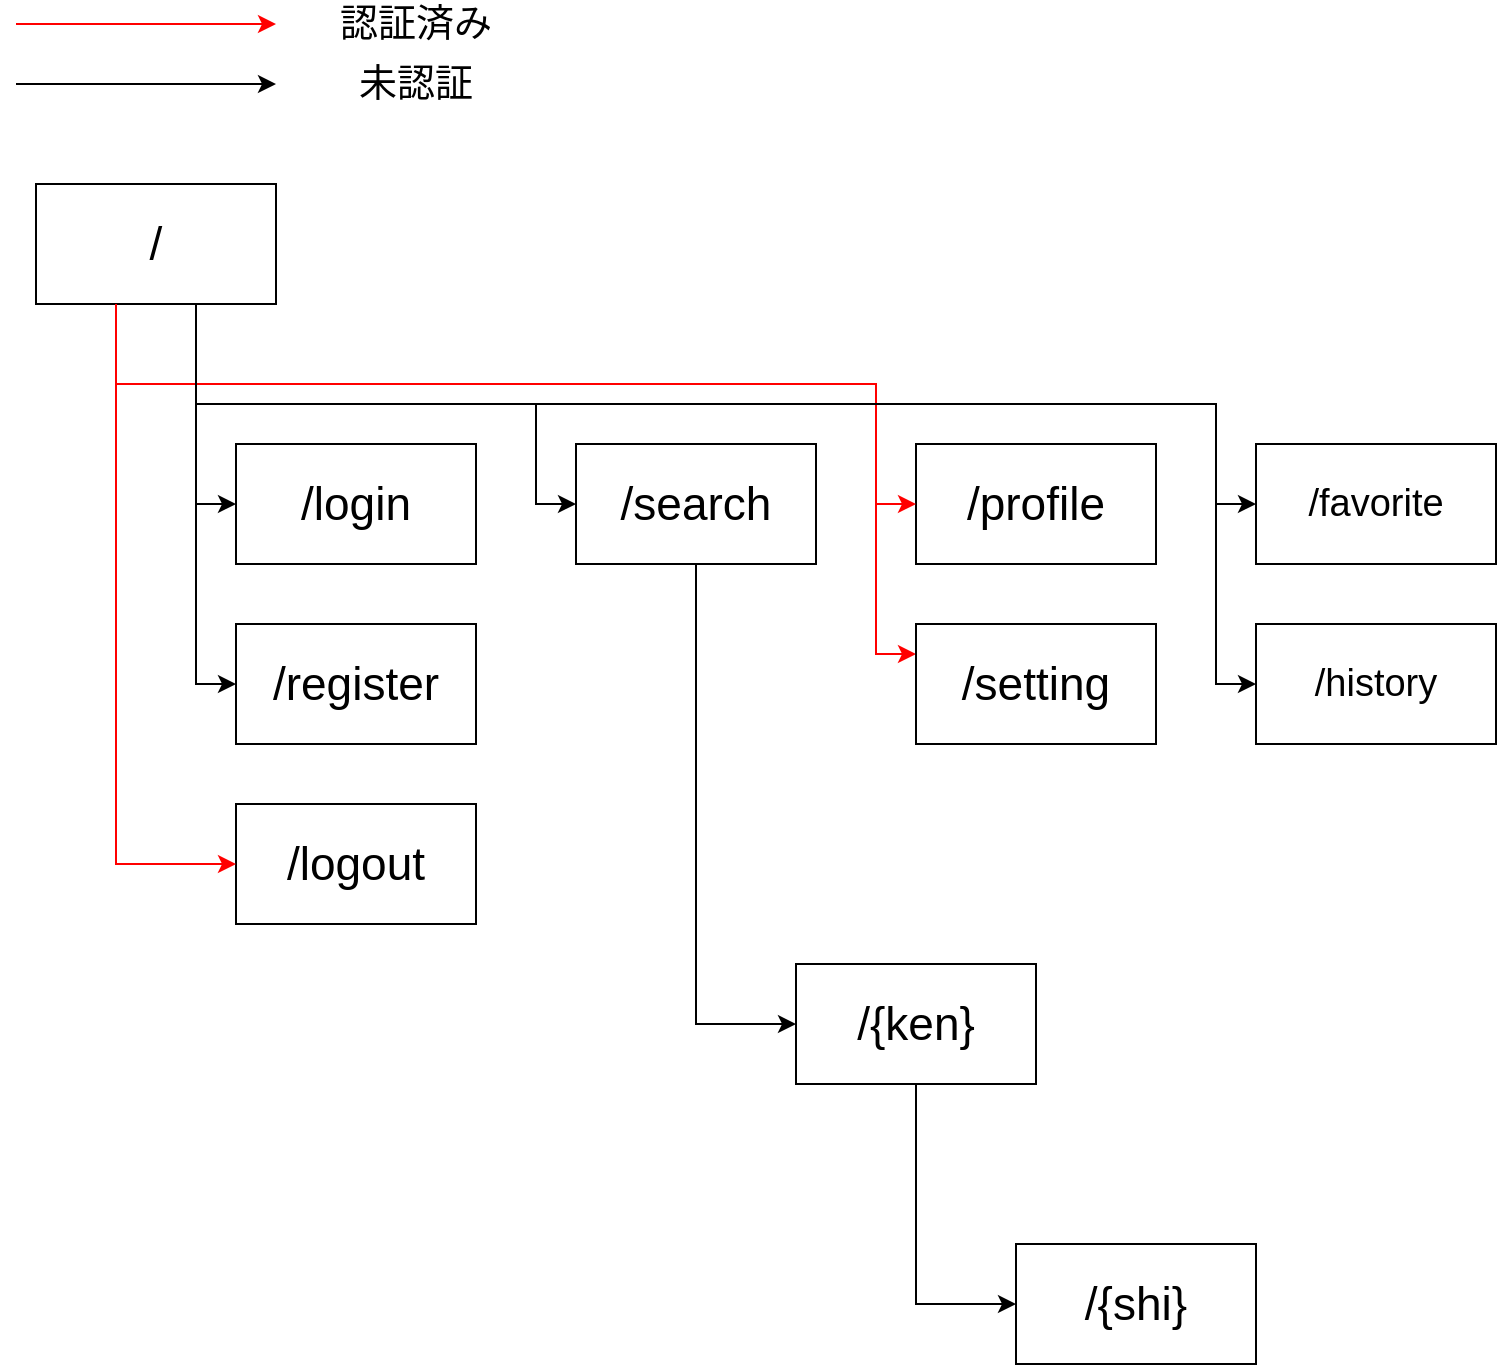<mxfile version="13.9.5" type="device"><diagram id="hrqglwxccCYZTNkTXVV-" name="ページ1"><mxGraphModel dx="1021" dy="628" grid="1" gridSize="10" guides="1" tooltips="1" connect="1" arrows="1" fold="1" page="1" pageScale="1" pageWidth="827" pageHeight="1169" math="0" shadow="0"><root><mxCell id="0"/><mxCell id="1" parent="0"/><mxCell id="u6GcX_fswph-8KCYKZDk-29" style="edgeStyle=orthogonalEdgeStyle;rounded=0;orthogonalLoop=1;jettySize=auto;html=1;entryX=0;entryY=0.5;entryDx=0;entryDy=0;fontSize=23;" edge="1" parent="1" source="u6GcX_fswph-8KCYKZDk-19" target="u6GcX_fswph-8KCYKZDk-26"><mxGeometry relative="1" as="geometry"><Array as="points"><mxPoint x="210" y="270"/></Array></mxGeometry></mxCell><mxCell id="u6GcX_fswph-8KCYKZDk-38" value="" style="edgeStyle=orthogonalEdgeStyle;rounded=0;orthogonalLoop=1;jettySize=auto;html=1;strokeColor=#FF0000;fontSize=19;entryX=0;entryY=0.25;entryDx=0;entryDy=0;" edge="1" parent="1" target="u6GcX_fswph-8KCYKZDk-22"><mxGeometry relative="1" as="geometry"><mxPoint x="170" y="170" as="sourcePoint"/><Array as="points"><mxPoint x="170" y="210"/><mxPoint x="550" y="210"/><mxPoint x="550" y="345"/></Array></mxGeometry></mxCell><mxCell id="u6GcX_fswph-8KCYKZDk-19" value="/" style="rounded=0;whiteSpace=wrap;html=1;fontSize=23;" vertex="1" parent="1"><mxGeometry x="130" y="110" width="120" height="60" as="geometry"/></mxCell><mxCell id="u6GcX_fswph-8KCYKZDk-22" value="/setting" style="rounded=0;whiteSpace=wrap;html=1;fontSize=23;" vertex="1" parent="1"><mxGeometry x="570" y="330" width="120" height="60" as="geometry"/></mxCell><mxCell id="u6GcX_fswph-8KCYKZDk-23" value="/profile" style="rounded=0;whiteSpace=wrap;html=1;fontSize=23;" vertex="1" parent="1"><mxGeometry x="570" y="240" width="120" height="60" as="geometry"/></mxCell><mxCell id="u6GcX_fswph-8KCYKZDk-24" value="/favorite" style="rounded=0;whiteSpace=wrap;html=1;fontSize=19;" vertex="1" parent="1"><mxGeometry x="740" y="240" width="120" height="60" as="geometry"/></mxCell><mxCell id="u6GcX_fswph-8KCYKZDk-25" value="/search" style="rounded=0;whiteSpace=wrap;html=1;fontSize=23;" vertex="1" parent="1"><mxGeometry x="400" y="240" width="120" height="60" as="geometry"/></mxCell><mxCell id="u6GcX_fswph-8KCYKZDk-26" value="/login" style="rounded=0;whiteSpace=wrap;html=1;fontSize=23;" vertex="1" parent="1"><mxGeometry x="230" y="240" width="120" height="60" as="geometry"/></mxCell><mxCell id="u6GcX_fswph-8KCYKZDk-28" value="/register" style="rounded=0;whiteSpace=wrap;html=1;fontSize=23;" vertex="1" parent="1"><mxGeometry x="230" y="330" width="120" height="60" as="geometry"/></mxCell><mxCell id="u6GcX_fswph-8KCYKZDk-30" style="edgeStyle=orthogonalEdgeStyle;rounded=0;orthogonalLoop=1;jettySize=auto;html=1;entryX=0;entryY=0.5;entryDx=0;entryDy=0;fontSize=23;" edge="1" parent="1" source="u6GcX_fswph-8KCYKZDk-19" target="u6GcX_fswph-8KCYKZDk-28"><mxGeometry relative="1" as="geometry"><mxPoint x="220" y="180" as="sourcePoint"/><mxPoint x="240" y="280" as="targetPoint"/><Array as="points"><mxPoint x="210" y="360"/></Array></mxGeometry></mxCell><mxCell id="u6GcX_fswph-8KCYKZDk-31" value="/logout" style="rounded=0;whiteSpace=wrap;html=1;fontSize=23;" vertex="1" parent="1"><mxGeometry x="230" y="420" width="120" height="60" as="geometry"/></mxCell><mxCell id="u6GcX_fswph-8KCYKZDk-32" style="edgeStyle=orthogonalEdgeStyle;rounded=0;orthogonalLoop=1;jettySize=auto;html=1;entryX=0;entryY=0.5;entryDx=0;entryDy=0;fontSize=23;strokeColor=#FF0000;" edge="1" parent="1" source="u6GcX_fswph-8KCYKZDk-19" target="u6GcX_fswph-8KCYKZDk-31"><mxGeometry relative="1" as="geometry"><mxPoint x="210" y="170" as="sourcePoint"/><mxPoint x="240" y="280" as="targetPoint"/><Array as="points"><mxPoint x="170" y="450"/></Array></mxGeometry></mxCell><mxCell id="u6GcX_fswph-8KCYKZDk-34" style="edgeStyle=orthogonalEdgeStyle;rounded=0;orthogonalLoop=1;jettySize=auto;html=1;entryX=0;entryY=0.5;entryDx=0;entryDy=0;fontSize=23;strokeColor=#FF0000;" edge="1" parent="1" source="u6GcX_fswph-8KCYKZDk-19" target="u6GcX_fswph-8KCYKZDk-23"><mxGeometry relative="1" as="geometry"><mxPoint x="210" y="170" as="sourcePoint"/><mxPoint x="240" y="370" as="targetPoint"/><Array as="points"><mxPoint x="170" y="210"/><mxPoint x="550" y="210"/><mxPoint x="550" y="270"/></Array></mxGeometry></mxCell><mxCell id="u6GcX_fswph-8KCYKZDk-37" style="edgeStyle=orthogonalEdgeStyle;rounded=0;orthogonalLoop=1;jettySize=auto;html=1;entryX=0;entryY=0.5;entryDx=0;entryDy=0;fontSize=23;" edge="1" parent="1" target="u6GcX_fswph-8KCYKZDk-25"><mxGeometry relative="1" as="geometry"><mxPoint x="210" y="170" as="sourcePoint"/><mxPoint x="240" y="370" as="targetPoint"/><Array as="points"><mxPoint x="210" y="220"/><mxPoint x="380" y="220"/><mxPoint x="380" y="270"/></Array></mxGeometry></mxCell><mxCell id="u6GcX_fswph-8KCYKZDk-39" value="/history" style="rounded=0;whiteSpace=wrap;html=1;fontSize=19;" vertex="1" parent="1"><mxGeometry x="740" y="330" width="120" height="60" as="geometry"/></mxCell><mxCell id="u6GcX_fswph-8KCYKZDk-41" style="edgeStyle=orthogonalEdgeStyle;rounded=0;orthogonalLoop=1;jettySize=auto;html=1;entryX=0;entryY=0.5;entryDx=0;entryDy=0;fontSize=23;" edge="1" parent="1" target="u6GcX_fswph-8KCYKZDk-24"><mxGeometry relative="1" as="geometry"><mxPoint x="210" y="170" as="sourcePoint"/><mxPoint x="390" y="270" as="targetPoint"/><Array as="points"><mxPoint x="210" y="220"/><mxPoint x="720" y="220"/><mxPoint x="720" y="270"/></Array></mxGeometry></mxCell><mxCell id="u6GcX_fswph-8KCYKZDk-42" style="edgeStyle=orthogonalEdgeStyle;rounded=0;orthogonalLoop=1;jettySize=auto;html=1;entryX=0;entryY=0.5;entryDx=0;entryDy=0;fontSize=23;" edge="1" parent="1" source="u6GcX_fswph-8KCYKZDk-19" target="u6GcX_fswph-8KCYKZDk-39"><mxGeometry relative="1" as="geometry"><mxPoint x="210" y="170" as="sourcePoint"/><mxPoint x="740" y="270" as="targetPoint"/><Array as="points"><mxPoint x="210" y="220"/><mxPoint x="720" y="220"/><mxPoint x="720" y="360"/></Array></mxGeometry></mxCell><mxCell id="u6GcX_fswph-8KCYKZDk-43" value="/{ken}" style="rounded=0;whiteSpace=wrap;html=1;fontSize=23;" vertex="1" parent="1"><mxGeometry x="510" y="500" width="120" height="60" as="geometry"/></mxCell><mxCell id="u6GcX_fswph-8KCYKZDk-44" style="edgeStyle=orthogonalEdgeStyle;rounded=0;orthogonalLoop=1;jettySize=auto;html=1;entryX=0;entryY=0.5;entryDx=0;entryDy=0;fontSize=23;" edge="1" parent="1" target="u6GcX_fswph-8KCYKZDk-43"><mxGeometry relative="1" as="geometry"><mxPoint x="460" y="300" as="sourcePoint"/><mxPoint x="650" y="400" as="targetPoint"/><Array as="points"><mxPoint x="460" y="530"/></Array></mxGeometry></mxCell><mxCell id="u6GcX_fswph-8KCYKZDk-45" value="/{shi}" style="rounded=0;whiteSpace=wrap;html=1;fontSize=23;" vertex="1" parent="1"><mxGeometry x="620" y="640" width="120" height="60" as="geometry"/></mxCell><mxCell id="u6GcX_fswph-8KCYKZDk-46" style="edgeStyle=orthogonalEdgeStyle;rounded=0;orthogonalLoop=1;jettySize=auto;html=1;entryX=0;entryY=0.5;entryDx=0;entryDy=0;fontSize=23;" edge="1" parent="1" target="u6GcX_fswph-8KCYKZDk-45" source="u6GcX_fswph-8KCYKZDk-43"><mxGeometry relative="1" as="geometry"><mxPoint x="560" y="560" as="sourcePoint"/><mxPoint x="760" y="540" as="targetPoint"/><Array as="points"><mxPoint x="570" y="670"/></Array></mxGeometry></mxCell><mxCell id="u6GcX_fswph-8KCYKZDk-48" style="edgeStyle=orthogonalEdgeStyle;rounded=0;orthogonalLoop=1;jettySize=auto;html=1;fontSize=23;strokeColor=#FF0000;" edge="1" parent="1"><mxGeometry relative="1" as="geometry"><mxPoint x="120" y="30" as="sourcePoint"/><mxPoint x="250" y="30" as="targetPoint"/><Array as="points"><mxPoint x="170" y="30"/><mxPoint x="170" y="30"/></Array></mxGeometry></mxCell><mxCell id="u6GcX_fswph-8KCYKZDk-49" value="認証済み" style="text;html=1;strokeColor=none;fillColor=none;align=center;verticalAlign=middle;whiteSpace=wrap;rounded=0;fontSize=19;" vertex="1" parent="1"><mxGeometry x="260" y="20" width="120" height="20" as="geometry"/></mxCell><mxCell id="u6GcX_fswph-8KCYKZDk-50" style="edgeStyle=orthogonalEdgeStyle;rounded=0;orthogonalLoop=1;jettySize=auto;html=1;fontSize=23;" edge="1" parent="1"><mxGeometry relative="1" as="geometry"><mxPoint x="120" y="60" as="sourcePoint"/><mxPoint x="250" y="60" as="targetPoint"/><Array as="points"><mxPoint x="170" y="60"/><mxPoint x="170" y="60"/></Array></mxGeometry></mxCell><mxCell id="u6GcX_fswph-8KCYKZDk-51" value="未認証" style="text;html=1;strokeColor=none;fillColor=none;align=center;verticalAlign=middle;whiteSpace=wrap;rounded=0;fontSize=19;" vertex="1" parent="1"><mxGeometry x="260" y="50" width="120" height="20" as="geometry"/></mxCell></root></mxGraphModel></diagram></mxfile>